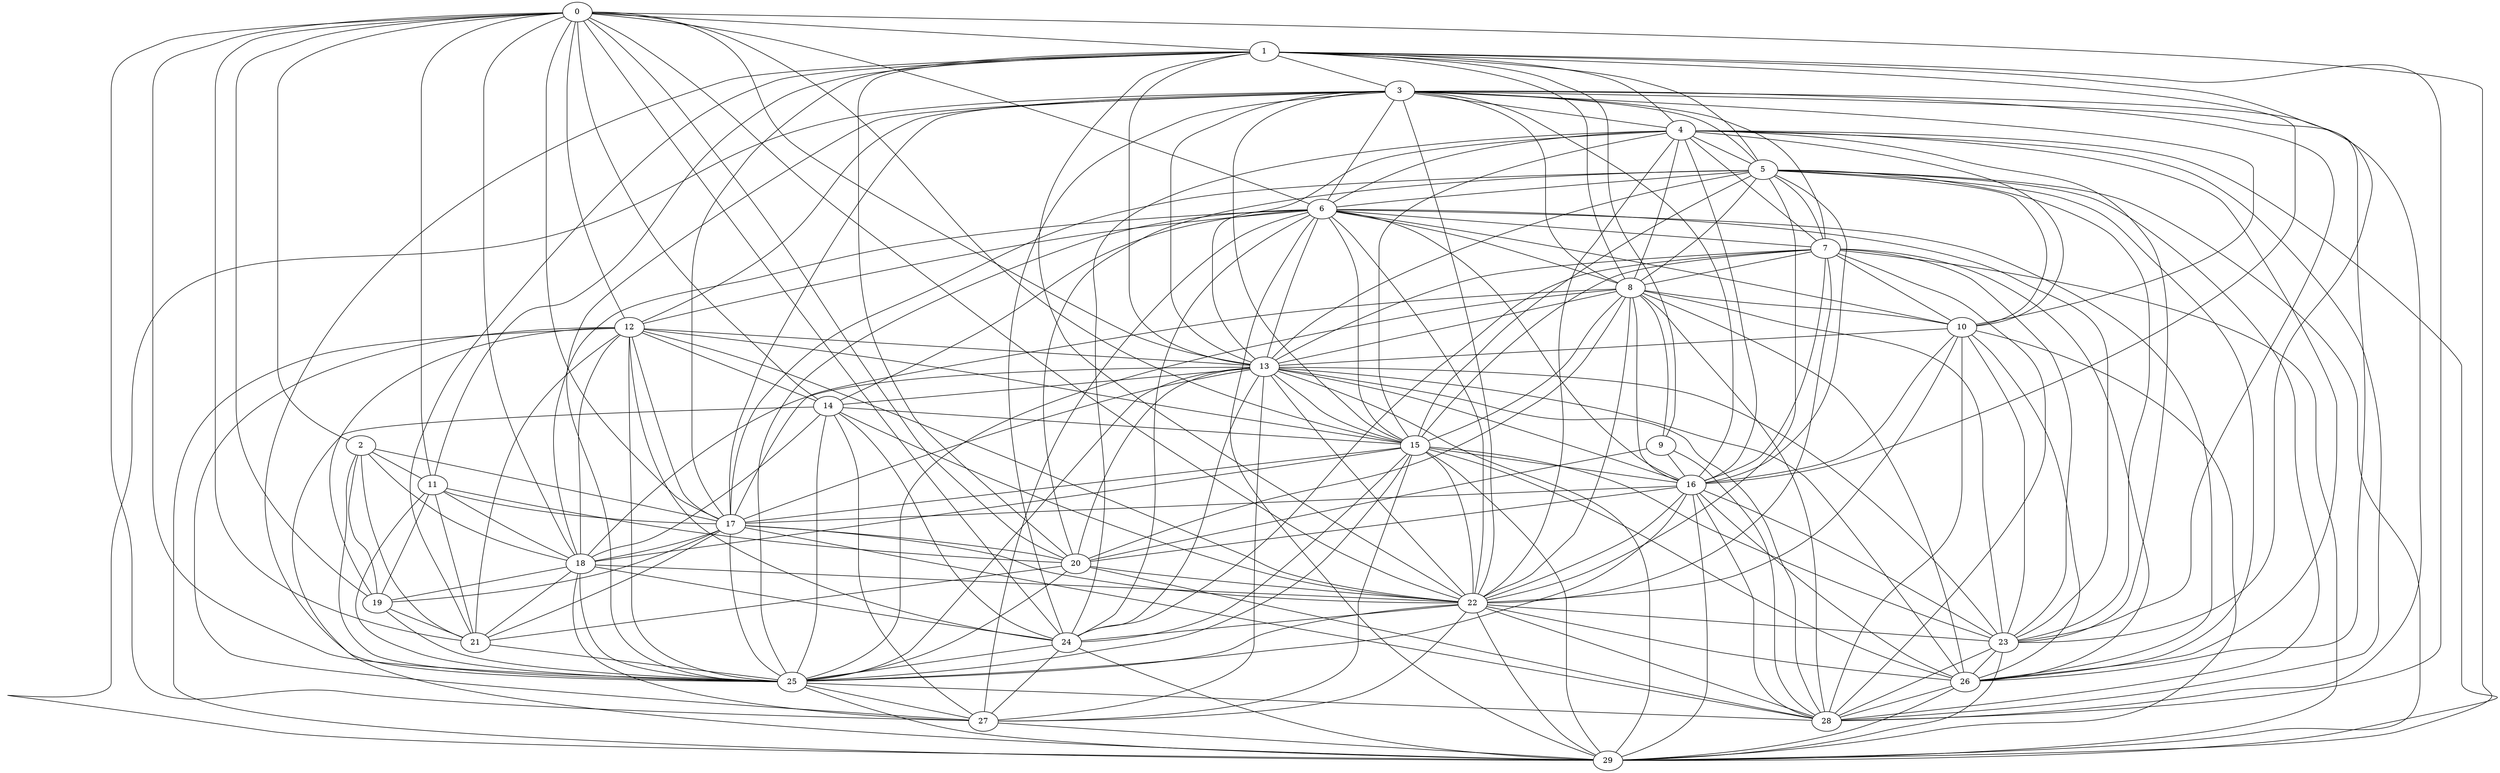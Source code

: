 strict graph G {
0;
1;
2;
3;
4;
5;
6;
7;
8;
9;
10;
11;
12;
13;
14;
15;
16;
17;
18;
19;
20;
21;
22;
23;
24;
25;
26;
27;
28;
29;
5 -- 8;
5 -- 15;
0 -- 14;
13 -- 27;
16 -- 25;
4 -- 8;
11 -- 21;
2 -- 19;
4 -- 24;
4 -- 26;
6 -- 26;
15 -- 16;
3 -- 12;
12 -- 24;
3 -- 23;
0 -- 18;
0 -- 25;
7 -- 24;
8 -- 15;
7 -- 8;
13 -- 16;
10 -- 13;
0 -- 22;
9 -- 16;
15 -- 27;
8 -- 16;
22 -- 27;
14 -- 24;
0 -- 21;
3 -- 16;
12 -- 22;
10 -- 23;
4 -- 7;
4 -- 10;
3 -- 5;
1 -- 17;
13 -- 15;
5 -- 26;
16 -- 26;
1 -- 13;
0 -- 24;
7 -- 10;
0 -- 1;
25 -- 27;
13 -- 29;
23 -- 26;
17 -- 25;
6 -- 25;
6 -- 14;
7 -- 26;
5 -- 10;
5 -- 23;
17 -- 28;
17 -- 22;
20 -- 28;
22 -- 24;
7 -- 15;
18 -- 22;
8 -- 28;
17 -- 20;
25 -- 28;
3 -- 8;
6 -- 13;
10 -- 28;
9 -- 28;
8 -- 22;
16 -- 28;
23 -- 28;
1 -- 11;
19 -- 21;
9 -- 20;
0 -- 2;
15 -- 22;
7 -- 29;
4 -- 16;
17 -- 19;
3 -- 25;
16 -- 20;
5 -- 7;
6 -- 8;
6 -- 22;
15 -- 25;
12 -- 13;
3 -- 13;
3 -- 28;
16 -- 23;
3 -- 15;
0 -- 19;
2 -- 25;
0 -- 27;
0 -- 11;
1 -- 4;
8 -- 26;
18 -- 27;
17 -- 21;
0 -- 15;
11 -- 20;
1 -- 20;
14 -- 15;
1 -- 25;
15 -- 26;
10 -- 26;
6 -- 18;
22 -- 28;
12 -- 29;
22 -- 26;
2 -- 11;
11 -- 18;
1 -- 23;
4 -- 29;
12 -- 21;
14 -- 27;
12 -- 25;
5 -- 22;
13 -- 28;
0 -- 12;
10 -- 16;
13 -- 22;
0 -- 20;
1 -- 21;
1 -- 5;
5 -- 20;
14 -- 29;
20 -- 21;
5 -- 17;
4 -- 5;
22 -- 25;
4 -- 22;
7 -- 22;
7 -- 28;
8 -- 9;
12 -- 17;
2 -- 21;
8 -- 20;
3 -- 4;
21 -- 25;
8 -- 13;
0 -- 17;
16 -- 17;
13 -- 26;
6 -- 24;
14 -- 25;
20 -- 22;
1 -- 8;
2 -- 18;
4 -- 6;
13 -- 20;
7 -- 23;
13 -- 23;
3 -- 6;
6 -- 16;
18 -- 19;
15 -- 18;
12 -- 18;
13 -- 18;
3 -- 10;
25 -- 29;
1 -- 22;
3 -- 22;
6 -- 7;
19 -- 25;
13 -- 14;
12 -- 19;
18 -- 24;
5 -- 29;
3 -- 26;
4 -- 15;
4 -- 28;
17 -- 18;
20 -- 25;
22 -- 23;
27 -- 29;
24 -- 29;
26 -- 29;
10 -- 22;
15 -- 17;
5 -- 13;
15 -- 29;
8 -- 25;
0 -- 6;
11 -- 17;
16 -- 29;
3 -- 17;
11 -- 25;
13 -- 17;
13 -- 25;
12 -- 27;
8 -- 17;
4 -- 23;
22 -- 29;
6 -- 10;
3 -- 7;
1 -- 28;
15 -- 23;
8 -- 10;
14 -- 22;
26 -- 28;
10 -- 29;
24 -- 25;
11 -- 19;
12 -- 15;
1 -- 3;
3 -- 29;
4 -- 13;
5 -- 28;
7 -- 16;
15 -- 24;
6 -- 12;
0 -- 13;
6 -- 27;
18 -- 25;
6 -- 29;
2 -- 17;
1 -- 9;
14 -- 18;
16 -- 22;
1 -- 16;
3 -- 24;
5 -- 16;
7 -- 13;
8 -- 23;
23 -- 29;
5 -- 6;
6 -- 15;
0 -- 29;
24 -- 27;
13 -- 24;
18 -- 21;
12 -- 14;
6 -- 23;
}
